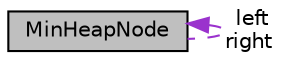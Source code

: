 digraph "MinHeapNode"
{
 // LATEX_PDF_SIZE
  edge [fontname="Helvetica",fontsize="10",labelfontname="Helvetica",labelfontsize="10"];
  node [fontname="Helvetica",fontsize="10",shape=record];
  Node1 [label="MinHeapNode",height=0.2,width=0.4,color="black", fillcolor="grey75", style="filled", fontcolor="black",tooltip="Struct containing necessary data for min heap node."];
  Node1 -> Node1 [dir="back",color="darkorchid3",fontsize="10",style="dashed",label=" left\nright" ,fontname="Helvetica"];
}
